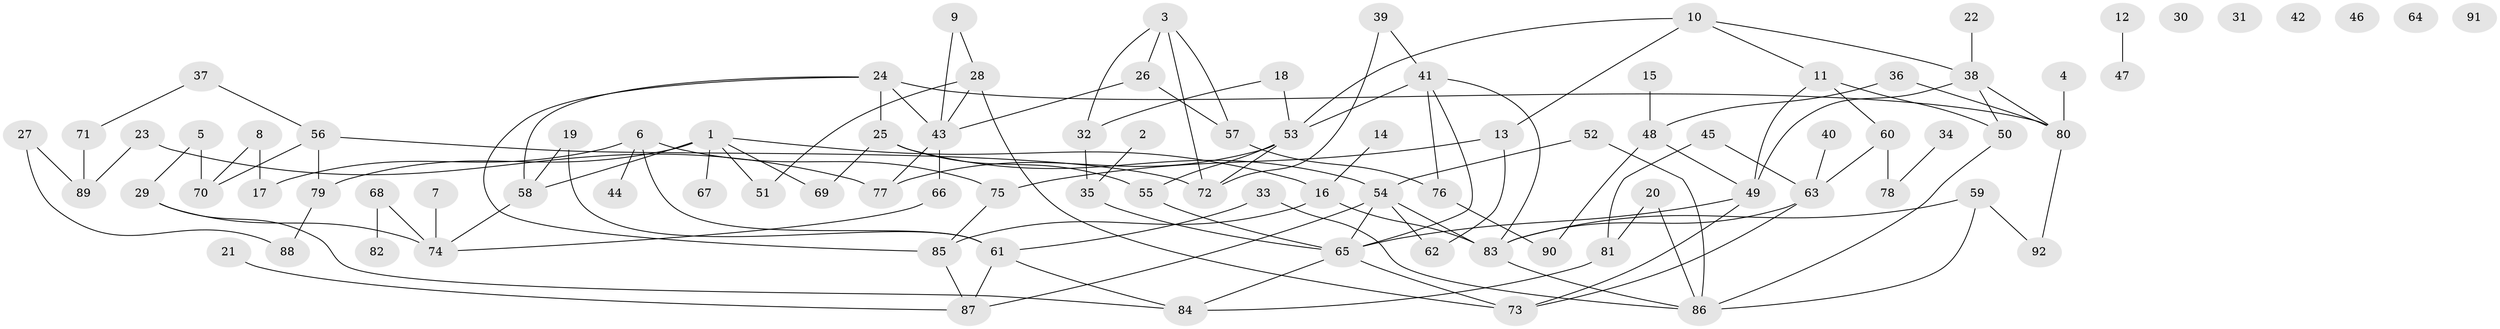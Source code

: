 // coarse degree distribution, {5: 0.10526315789473684, 2: 0.18421052631578946, 4: 0.07894736842105263, 1: 0.15789473684210525, 9: 0.02631578947368421, 6: 0.02631578947368421, 0: 0.18421052631578946, 3: 0.07894736842105263, 7: 0.10526315789473684, 10: 0.02631578947368421, 14: 0.02631578947368421}
// Generated by graph-tools (version 1.1) at 2025/16/03/04/25 18:16:47]
// undirected, 92 vertices, 129 edges
graph export_dot {
graph [start="1"]
  node [color=gray90,style=filled];
  1;
  2;
  3;
  4;
  5;
  6;
  7;
  8;
  9;
  10;
  11;
  12;
  13;
  14;
  15;
  16;
  17;
  18;
  19;
  20;
  21;
  22;
  23;
  24;
  25;
  26;
  27;
  28;
  29;
  30;
  31;
  32;
  33;
  34;
  35;
  36;
  37;
  38;
  39;
  40;
  41;
  42;
  43;
  44;
  45;
  46;
  47;
  48;
  49;
  50;
  51;
  52;
  53;
  54;
  55;
  56;
  57;
  58;
  59;
  60;
  61;
  62;
  63;
  64;
  65;
  66;
  67;
  68;
  69;
  70;
  71;
  72;
  73;
  74;
  75;
  76;
  77;
  78;
  79;
  80;
  81;
  82;
  83;
  84;
  85;
  86;
  87;
  88;
  89;
  90;
  91;
  92;
  1 -- 16;
  1 -- 51;
  1 -- 58;
  1 -- 67;
  1 -- 69;
  1 -- 79;
  2 -- 35;
  3 -- 26;
  3 -- 32;
  3 -- 57;
  3 -- 72;
  4 -- 80;
  5 -- 29;
  5 -- 70;
  6 -- 17;
  6 -- 44;
  6 -- 61;
  6 -- 75;
  7 -- 74;
  8 -- 17;
  8 -- 70;
  9 -- 28;
  9 -- 43;
  10 -- 11;
  10 -- 13;
  10 -- 38;
  10 -- 53;
  11 -- 49;
  11 -- 50;
  11 -- 60;
  12 -- 47;
  13 -- 62;
  13 -- 75;
  14 -- 16;
  15 -- 48;
  16 -- 83;
  16 -- 85;
  18 -- 32;
  18 -- 53;
  19 -- 58;
  19 -- 61;
  20 -- 81;
  20 -- 86;
  21 -- 87;
  22 -- 38;
  23 -- 77;
  23 -- 89;
  24 -- 25;
  24 -- 43;
  24 -- 58;
  24 -- 80;
  24 -- 85;
  25 -- 54;
  25 -- 55;
  25 -- 69;
  26 -- 43;
  26 -- 57;
  27 -- 88;
  27 -- 89;
  28 -- 43;
  28 -- 51;
  28 -- 73;
  29 -- 74;
  29 -- 84;
  32 -- 35;
  33 -- 61;
  33 -- 86;
  34 -- 78;
  35 -- 65;
  36 -- 48;
  36 -- 80;
  37 -- 56;
  37 -- 71;
  38 -- 49;
  38 -- 50;
  38 -- 80;
  39 -- 41;
  39 -- 72;
  40 -- 63;
  41 -- 53;
  41 -- 65;
  41 -- 76;
  41 -- 83;
  43 -- 66;
  43 -- 77;
  45 -- 63;
  45 -- 81;
  48 -- 49;
  48 -- 90;
  49 -- 65;
  49 -- 73;
  50 -- 86;
  52 -- 54;
  52 -- 86;
  53 -- 55;
  53 -- 72;
  53 -- 77;
  54 -- 62;
  54 -- 65;
  54 -- 83;
  54 -- 87;
  55 -- 65;
  56 -- 70;
  56 -- 72;
  56 -- 79;
  57 -- 76;
  58 -- 74;
  59 -- 83;
  59 -- 86;
  59 -- 92;
  60 -- 63;
  60 -- 78;
  61 -- 84;
  61 -- 87;
  63 -- 73;
  63 -- 83;
  65 -- 73;
  65 -- 84;
  66 -- 74;
  68 -- 74;
  68 -- 82;
  71 -- 89;
  75 -- 85;
  76 -- 90;
  79 -- 88;
  80 -- 92;
  81 -- 84;
  83 -- 86;
  85 -- 87;
}
